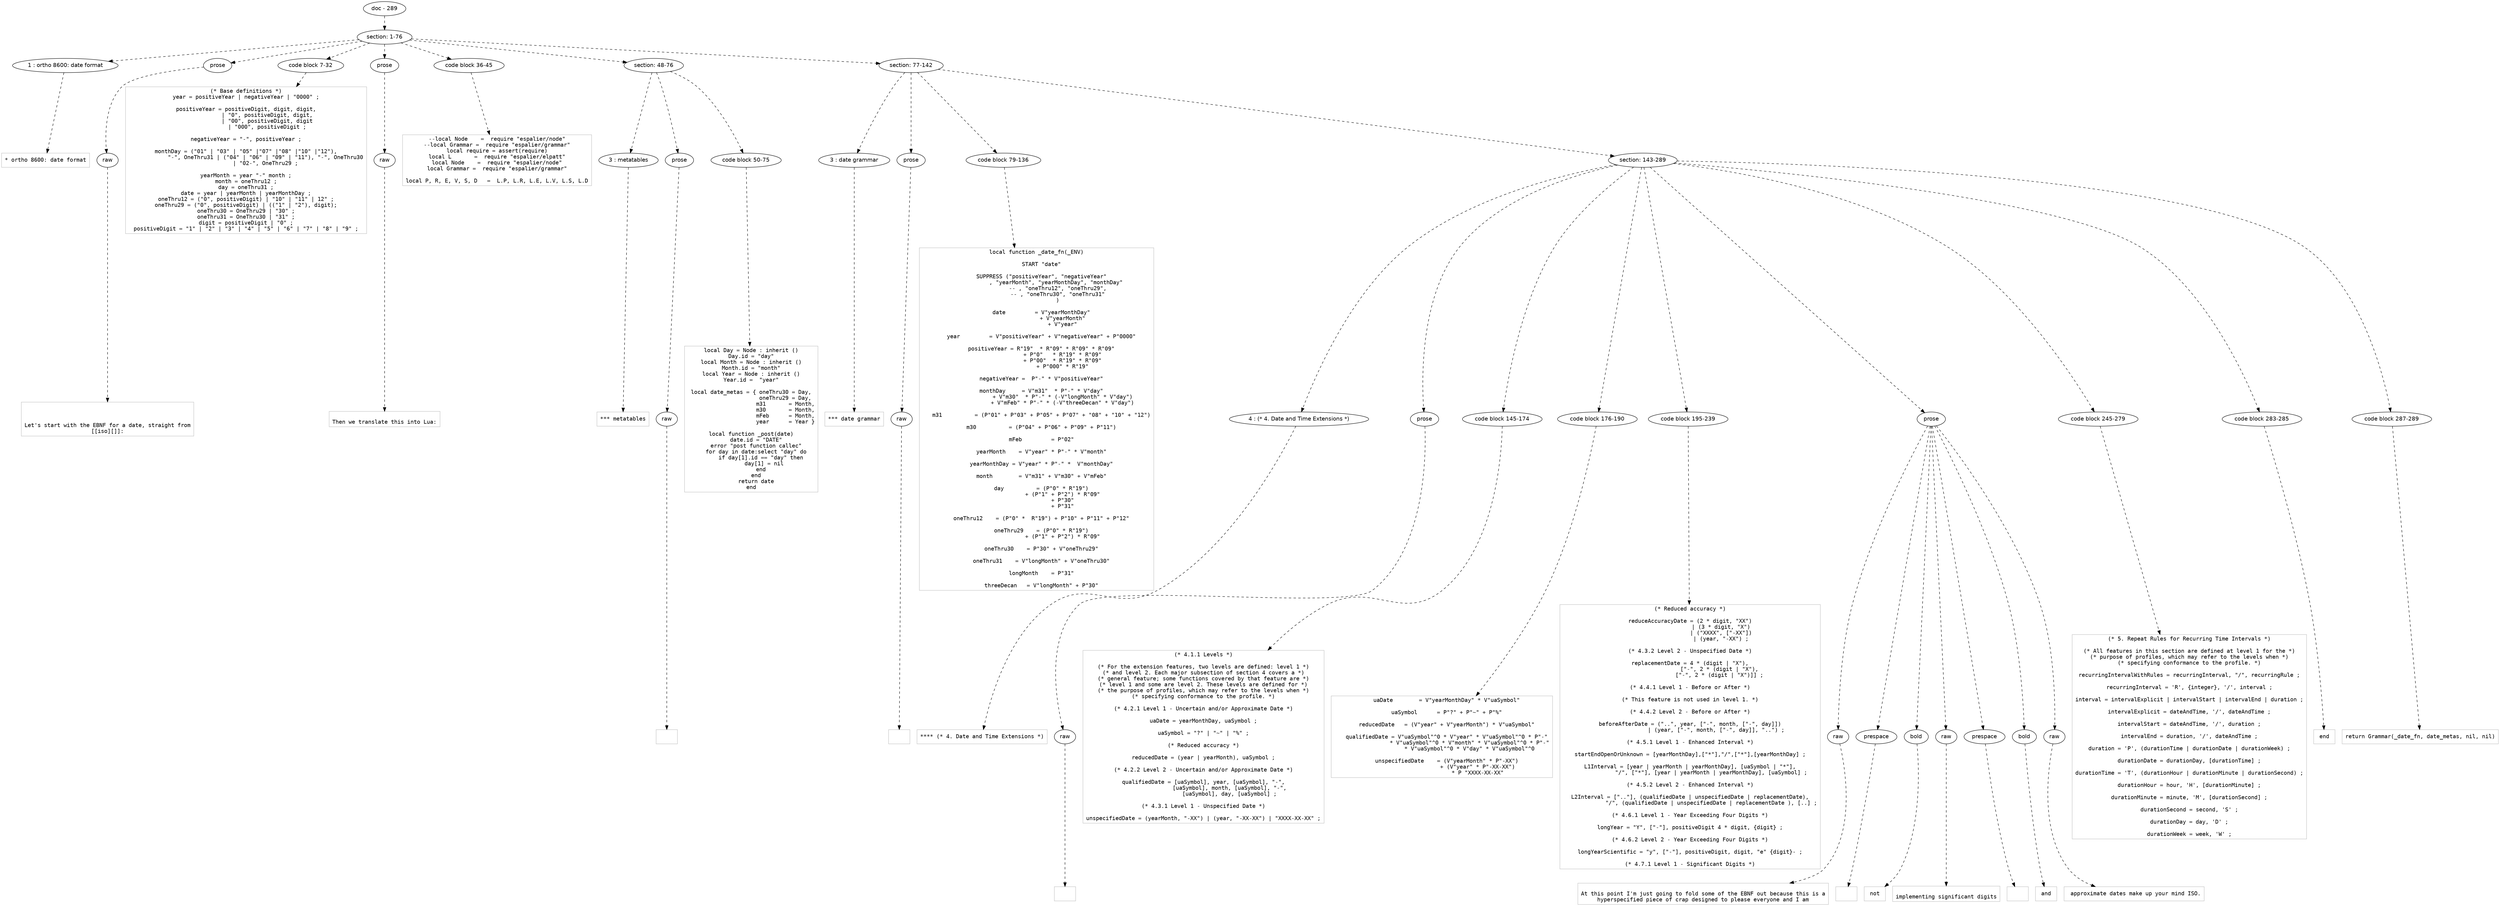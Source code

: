 digraph lpegNode {

node [fontname=Helvetica]
edge [style=dashed]

doc_0 [label="doc - 289"]


doc_0 -> { section_1}
{rank=same; section_1}

section_1 [label="section: 1-76"]


// END RANK doc_0

section_1 -> { header_2 prose_3 codeblock_4 prose_5 codeblock_6 section_7 section_8}
{rank=same; header_2 prose_3 codeblock_4 prose_5 codeblock_6 section_7 section_8}

header_2 [label="1 : ortho 8600: date format"]

prose_3 [label="prose"]

codeblock_4 [label="code block 7-32"]

prose_5 [label="prose"]

codeblock_6 [label="code block 36-45"]

section_7 [label="section: 48-76"]

section_8 [label="section: 77-142"]


// END RANK section_1

header_2 -> leaf_9
leaf_9  [color=Gray,shape=rectangle,fontname=Inconsolata,label="* ortho 8600: date format"]
// END RANK header_2

prose_3 -> { raw_10}
{rank=same; raw_10}

raw_10 [label="raw"]


// END RANK prose_3

raw_10 -> leaf_11
leaf_11  [color=Gray,shape=rectangle,fontname=Inconsolata,label="


Let's start with the EBNF for a date, straight from
[[iso][]]:
"]
// END RANK raw_10

codeblock_4 -> leaf_12
leaf_12  [color=Gray,shape=rectangle,fontname=Inconsolata,label="(* Base definitions *)
year = positiveYear | negativeYear | \"0000\" ;

positiveYear = positiveDigit, digit, digit,
             | \"0\", positiveDigit, digit,
             | \"00\", positiveDigit, digit
             | \"000\", positiveDigit ;

negativeYear = \"-\", positiveYear ;

monthDay = (\"01\" | \"03\" | \"05\" |\"07\" |\"08\" |\"10\" |\"12\"),
            \"-\", OneThru31 | (\"04\" | \"06\" | \"09\" | \"11\"), \"-\", OneThru30
            | \"02-\", OneThru29 ;

yearMonth = year \"-\" month ;
month = oneThru12 ;
day = oneThru31 ;
date = year | yearMonth | yearMonthDay ;
oneThru12 = (\"0\", positiveDigit) | \"10\" | \"11\" | 12\" ;
oneThru29 = (\"0\", positiveDigit) | ((\"1\" | \"2\"), digit);
oneThru30 = OneThru29 | \"30\" ;
oneThru31 = OneThru30 | \"31\" ;
digit = positiveDigit | \"0\" ;
positiveDigit = \"1\" | \"2\" | \"3\" | \"4\" | \"5\" | \"6\" | \"7\" | \"8\" | \"9\" ;"]
// END RANK codeblock_4

prose_5 -> { raw_13}
{rank=same; raw_13}

raw_13 [label="raw"]


// END RANK prose_5

raw_13 -> leaf_14
leaf_14  [color=Gray,shape=rectangle,fontname=Inconsolata,label="
Then we translate this into Lua:
"]
// END RANK raw_13

codeblock_6 -> leaf_15
leaf_15  [color=Gray,shape=rectangle,fontname=Inconsolata,label="--local Node    =  require \"espalier/node\"
--local Grammar =  require \"espalier/grammar\"
local require = assert(require)
local L       =  require \"espalier/elpatt\"
local Node    =  require \"espalier/node\"
local Grammar =  require \"espalier/grammar\"

local P, R, E, V, S, D   =  L.P, L.R, L.E, L.V, L.S, L.D"]
// END RANK codeblock_6

section_7 -> { header_16 prose_17 codeblock_18}
{rank=same; header_16 prose_17 codeblock_18}

header_16 [label="3 : metatables"]

prose_17 [label="prose"]

codeblock_18 [label="code block 50-75"]


// END RANK section_7

header_16 -> leaf_19
leaf_19  [color=Gray,shape=rectangle,fontname=Inconsolata,label="*** metatables"]
// END RANK header_16

prose_17 -> { raw_20}
{rank=same; raw_20}

raw_20 [label="raw"]


// END RANK prose_17

raw_20 -> leaf_21
leaf_21  [color=Gray,shape=rectangle,fontname=Inconsolata,label="
"]
// END RANK raw_20

codeblock_18 -> leaf_22
leaf_22  [color=Gray,shape=rectangle,fontname=Inconsolata,label="local Day = Node : inherit ()
Day.id = \"day\"
local Month = Node : inherit ()
Month.id = \"month\"
local Year = Node : inherit ()
Year.id =  \"year\"

local date_metas = { oneThru30 = Day,
                     oneThru29 = Day,
                     m31       = Month,
                     m30       = Month,
                     mFeb      = Month,
                     year      = Year }

local function _post(date)
   date.id = \"DATE\"
   error \"post function callec\"
   for day in date:select \"day\" do
      if day[1].id == \"day\" then
        day[1] = nil
      end
   end
   return date
end"]
// END RANK codeblock_18

section_8 -> { header_23 prose_24 codeblock_25 section_26}
{rank=same; header_23 prose_24 codeblock_25 section_26}

header_23 [label="3 : date grammar"]

prose_24 [label="prose"]

codeblock_25 [label="code block 79-136"]

section_26 [label="section: 143-289"]


// END RANK section_8

header_23 -> leaf_27
leaf_27  [color=Gray,shape=rectangle,fontname=Inconsolata,label="*** date grammar"]
// END RANK header_23

prose_24 -> { raw_28}
{rank=same; raw_28}

raw_28 [label="raw"]


// END RANK prose_24

raw_28 -> leaf_29
leaf_29  [color=Gray,shape=rectangle,fontname=Inconsolata,label="
"]
// END RANK raw_28

codeblock_25 -> leaf_30
leaf_30  [color=Gray,shape=rectangle,fontname=Inconsolata,label="local function _date_fn(_ENV)

   START \"date\"

   SUPPRESS (\"positiveYear\", \"negativeYear\"
            , \"yearMonth\", \"yearMonthDay\", \"monthDay\"
             -- , \"oneThru12\", \"oneThru29\",
             -- , \"oneThru30\", \"oneThru31\"
             )

   date         = V\"yearMonthDay\"
                + V\"yearMonth\"
                + V\"year\"

   year         = V\"positiveYear\" + V\"negativeYear\" + P\"0000\"

   positiveYear = R\"19\"  * R\"09\" * R\"09\" * R\"09\"
                + P\"0\"   * R\"19\" * R\"09\"
                + P\"00\"  * R\"19\" * R\"09\"
                + P\"000\" * R\"19\"

   negativeYear =  P\"-\" * V\"positiveYear\"

   monthDay     = V\"m31\"  * P\"-\" * V\"day\"
                + V\"m30\"  * P\"-\" * (-V\"longMonth\" * V\"day\")
                + V\"mFeb\" * P\"-\" * (-V\"threeDecan\" * V\"day\")

   m31          = (P\"01\" + P\"03\" + P\"05\" + P\"07\" + \"08\" + \"10\" + \"12\")

   m30          = (P\"04\" + P\"06\" + P\"09\" + P\"11\")

   mFeb         = P\"02\"

   yearMonth    = V\"year\" * P\"-\" * V\"month\"

   yearMonthDay = V\"year\" * P\"-\" *  V\"monthDay\"

   month        = V\"m31\" + V\"m30\" + V\"mFeb\"

   day          = (P\"0\" * R\"19\")
                + (P\"1\" + P\"2\") * R\"09\"
                + P\"30\"
                + P\"31\"

   oneThru12    = (P\"0\" *  R\"19\") + P\"10\" + P\"11\" + P\"12\"

   oneThru29    = (P\"0\" * R\"19\")
                + (P\"1\" + P\"2\") * R\"09\"

   oneThru30    = P\"30\" + V\"oneThru29\"

   oneThru31    = V\"longMonth\" + V\"oneThru30\"

   longMonth    = P\"31\"

   threeDecan   = V\"longMonth\" + P\"30\""]
// END RANK codeblock_25

section_26 -> { header_31 prose_32 codeblock_33 codeblock_34 codeblock_35 prose_36 codeblock_37 codeblock_38 codeblock_39}
{rank=same; header_31 prose_32 codeblock_33 codeblock_34 codeblock_35 prose_36 codeblock_37 codeblock_38 codeblock_39}

header_31 [label="4 : (* 4. Date and Time Extensions *)"]

prose_32 [label="prose"]

codeblock_33 [label="code block 145-174"]

codeblock_34 [label="code block 176-190"]

codeblock_35 [label="code block 195-239"]

prose_36 [label="prose"]

codeblock_37 [label="code block 245-279"]

codeblock_38 [label="code block 283-285"]

codeblock_39 [label="code block 287-289"]


// END RANK section_26

header_31 -> leaf_40
leaf_40  [color=Gray,shape=rectangle,fontname=Inconsolata,label="**** (* 4. Date and Time Extensions *)"]
// END RANK header_31

prose_32 -> { raw_41}
{rank=same; raw_41}

raw_41 [label="raw"]


// END RANK prose_32

raw_41 -> leaf_42
leaf_42  [color=Gray,shape=rectangle,fontname=Inconsolata,label="
"]
// END RANK raw_41

codeblock_33 -> leaf_43
leaf_43  [color=Gray,shape=rectangle,fontname=Inconsolata,label="(* 4.1.1 Levels *)

(* For the extension features, two levels are defined: level 1 *)
(* and level 2. Each major subsection of section 4 covers a *)
(* general feature; some functions covered by that feature are *)
(* level 1 and some are level 2. These levels are defined for *)
(* the purpose of profiles, which may refer to the levels when *)
(* specifying conformance to the profile. *)

(* 4.2.1 Level 1 - Uncertain and/or Approximate Date *)

uaDate = yearMonthDay, uaSymbol ;

uaSymbol = \"?\" | \"~\" | \"%\" ;

(* Reduced accuracy *)

reducedDate = (year | yearMonth), uaSymbol ;

(* 4.2.2 Level 2 - Uncertain and/or Approximate Date *)

qualifiedDate = [uaSymbol], year, [uaSymbol], \"-\",
                [uaSymbol], month, [uaSymbol], \"-\",
                [uaSymbol], day, [uaSymbol] ;

(* 4.3.1 Level 1 - Unspecified Date *)

unspecifiedDate = (yearMonth, \"-XX\") | (year, \"-XX-XX\") | \"XXXX-XX-XX\" ;"]
// END RANK codeblock_33

codeblock_34 -> leaf_44
leaf_44  [color=Gray,shape=rectangle,fontname=Inconsolata,label="   uaDate        = V\"yearMonthDay\" * V\"uaSymbol\"

   uaSymbol      = P\"?\" + P\"~\" + P\"%\"

   reducedDate   = (V\"year\" + V\"yearMonth\") * V\"uaSymbol\"

   qualifiedDate = V\"uaSymbol\"^0 * V\"year\" * V\"uaSymbol\"^0 * P\"-\"
                 * V\"uaSymbol\"^0 * V\"month\" * V\"uaSymbol\"^0 * P\"-\"
                 * V\"uaSymbol\"^0 * V\"day\" * V\"uaSymbol\"^0

   unspecifiedDate    = (V\"yearMonth\" * P\"-XX\")
                      + (V\"year\" * P\"-XX-XX\")
                      * P \"XXXX-XX-XX\""]
// END RANK codeblock_34

codeblock_35 -> leaf_45
leaf_45  [color=Gray,shape=rectangle,fontname=Inconsolata,label="(* Reduced accuracy *)

reduceAccuracyDate = (2 * digit, \"XX\")
                   | (3 * digit, \"X\")
                   | (\"XXXX\", [\"-XX\"])
                   | (year, \"-XX\") ;

(* 4.3.2 Level 2 - Unspecified Date *)

replacementDate = 4 * (digit | \"X\"),
                  [\"-\", 2 * (digit | \"X\"),
                  [\"-\", 2 * (digit | \"X\")]] ;

(* 4.4.1 Level 1 - Before or After *)

(* This feature is not used in level 1. *)

(* 4.4.2 Level 2 - Before or After *)

beforeAfterDate = (\"..\", year, [\"-\", month, [\"-\", day]])
                | (year, [\"-\", month, [\"-\", day]], \"..\") ;

(* 4.5.1 Level 1 - Enhanced Interval *)

startEndOpenOrUnknown = [yearMonthDay],[\"*\"],\"/\",[\"*\"],[yearMonthDay] ;

L1Interval = [year | yearMonth | yearMonthDay], [uaSymbol | \"*\"],
             \"/\", [\"*\"], [year | yearMonth | yearMonthDay], [uaSymbol] ;

(* 4.5.2 Level 2 - Enhanced Interval *)

L2Interval = [\"..\"], (qualifiedDate | unspecifiedDate | replacementDate),
             \"/\", (qualifiedDate | unspecifiedDate | replacementDate ), [..] ;

(* 4.6.1 Level 1 - Year Exceeding Four Digits *)

longYear = \"Y\", [\"-\"], positiveDigit 4 * digit, {digit} ;

(* 4.6.2 Level 2 - Year Exceeding Four Digits *)

longYearScientific = \"y\", [\"-\"], positiveDigit, digit, \"e\" {digit}- ;

(* 4.7.1 Level 1 - Significant Digits *)"]
// END RANK codeblock_35

prose_36 -> { raw_46 prespace_47 bold_48 raw_49 prespace_50 bold_51 raw_52}
{rank=same; raw_46 prespace_47 bold_48 raw_49 prespace_50 bold_51 raw_52}

raw_46 [label="raw"]

prespace_47 [label="prespace"]

bold_48 [label="bold"]

raw_49 [label="raw"]

prespace_50 [label="prespace"]

bold_51 [label="bold"]

raw_52 [label="raw"]


// END RANK prose_36

raw_46 -> leaf_53
leaf_53  [color=Gray,shape=rectangle,fontname=Inconsolata,label="
At this point I'm just going to fold some of the EBNF out because this is a
hyperspecified piece of crap designed to please everyone and I am"]
// END RANK raw_46

prespace_47 -> leaf_54
leaf_54  [color=Gray,shape=rectangle,fontname=Inconsolata,label=" "]
// END RANK prespace_47

bold_48 -> leaf_55
leaf_55  [color=Gray,shape=rectangle,fontname=Inconsolata,label="not"]
// END RANK bold_48

raw_49 -> leaf_56
leaf_56  [color=Gray,shape=rectangle,fontname=Inconsolata,label="
implementing significant digits"]
// END RANK raw_49

prespace_50 -> leaf_57
leaf_57  [color=Gray,shape=rectangle,fontname=Inconsolata,label=" "]
// END RANK prespace_50

bold_51 -> leaf_58
leaf_58  [color=Gray,shape=rectangle,fontname=Inconsolata,label="and"]
// END RANK bold_51

raw_52 -> leaf_59
leaf_59  [color=Gray,shape=rectangle,fontname=Inconsolata,label=" approximate dates make up your mind ISO.
"]
// END RANK raw_52

codeblock_37 -> leaf_60
leaf_60  [color=Gray,shape=rectangle,fontname=Inconsolata,label="(* 5. Repeat Rules for Recurring Time Intervals *)

(* All features in this section are defined at level 1 for the *)
(* purpose of profiles, which may refer to the levels when *)
(* specifying conformance to the profile. *)

recurringIntervalWithRules = recurringInterval, \"/\", recurringRule ;

recurringInterval = 'R', {integer}, '/', interval ;

interval = intervalExplicit | intervalStart | intervalEnd | duration ;

intervalExplicit = dateAndTime, '/', dateAndTime ;

intervalStart = dateAndTime, '/', duration ;

intervalEnd = duration, '/', dateAndTime ;

duration = 'P', (durationTime | durationDate | durationWeek) ;

durationDate = durationDay, [durationTime] ;

durationTime = 'T', (durationHour | durationMinute | durationSecond) ;

durationHour = hour, 'H', [durationMinute] ;

durationMinute = minute, 'M', [durationSecond] ;

durationSecond = second, 'S' ;

durationDay = day, 'D' ;

durationWeek = week, 'W' ;"]
// END RANK codeblock_37

codeblock_38 -> leaf_61
leaf_61  [color=Gray,shape=rectangle,fontname=Inconsolata,label="end"]
// END RANK codeblock_38

codeblock_39 -> leaf_62
leaf_62  [color=Gray,shape=rectangle,fontname=Inconsolata,label="return Grammar(_date_fn, date_metas, nil, nil)"]
// END RANK codeblock_39


}
